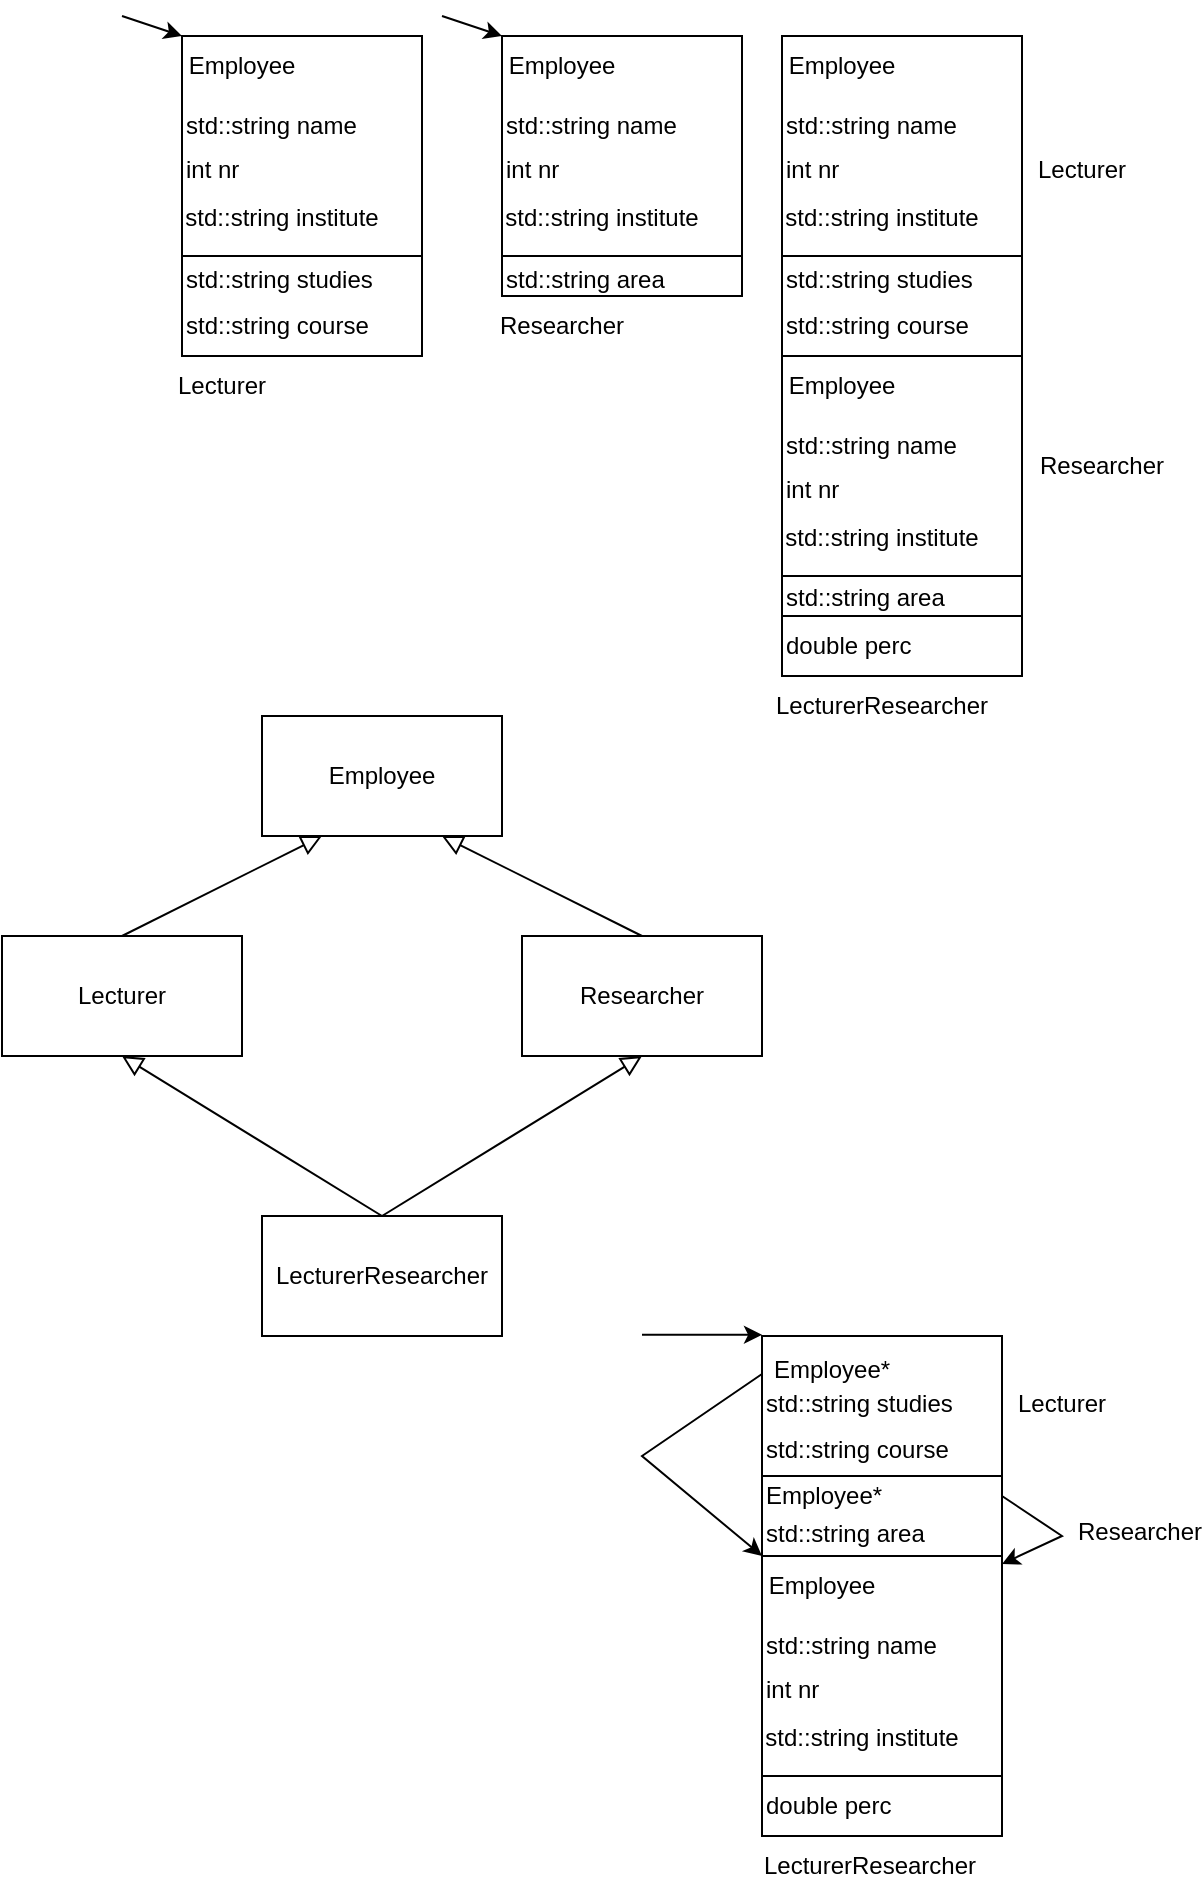 <mxfile version="22.0.3" type="device">
  <diagram name="Pagina-1" id="JRp5xNCqxEtz5N-wU-mI">
    <mxGraphModel dx="819" dy="482" grid="1" gridSize="10" guides="1" tooltips="1" connect="1" arrows="1" fold="1" page="1" pageScale="1" pageWidth="827" pageHeight="1169" math="0" shadow="0">
      <root>
        <mxCell id="0" />
        <mxCell id="1" parent="0" />
        <mxCell id="AJvE4rrnE6klCy9e74Wm-1" value="" style="rounded=0;whiteSpace=wrap;html=1;" vertex="1" parent="1">
          <mxGeometry x="100" y="120" width="120" height="160" as="geometry" />
        </mxCell>
        <mxCell id="AJvE4rrnE6klCy9e74Wm-2" value="Lecturer" style="text;html=1;strokeColor=none;fillColor=none;align=center;verticalAlign=middle;whiteSpace=wrap;rounded=0;" vertex="1" parent="1">
          <mxGeometry x="90" y="280" width="60" height="30" as="geometry" />
        </mxCell>
        <mxCell id="AJvE4rrnE6klCy9e74Wm-3" value="" style="rounded=0;whiteSpace=wrap;html=1;" vertex="1" parent="1">
          <mxGeometry x="100" y="120" width="120" height="110" as="geometry" />
        </mxCell>
        <mxCell id="AJvE4rrnE6klCy9e74Wm-4" value="Employee" style="text;html=1;strokeColor=none;fillColor=none;align=center;verticalAlign=middle;whiteSpace=wrap;rounded=0;" vertex="1" parent="1">
          <mxGeometry x="100" y="120" width="60" height="30" as="geometry" />
        </mxCell>
        <mxCell id="AJvE4rrnE6klCy9e74Wm-6" value="std::string name" style="text;html=1;strokeColor=none;fillColor=none;align=left;verticalAlign=middle;whiteSpace=wrap;rounded=0;" vertex="1" parent="1">
          <mxGeometry x="100" y="150" width="120" height="30" as="geometry" />
        </mxCell>
        <mxCell id="AJvE4rrnE6klCy9e74Wm-7" value="int nr" style="text;html=1;strokeColor=none;fillColor=none;align=left;verticalAlign=middle;whiteSpace=wrap;rounded=0;" vertex="1" parent="1">
          <mxGeometry x="100" y="172" width="60" height="30" as="geometry" />
        </mxCell>
        <mxCell id="AJvE4rrnE6klCy9e74Wm-8" value="std::string institute" style="text;html=1;strokeColor=none;fillColor=none;align=center;verticalAlign=middle;whiteSpace=wrap;rounded=0;" vertex="1" parent="1">
          <mxGeometry x="100" y="196" width="100" height="30" as="geometry" />
        </mxCell>
        <mxCell id="AJvE4rrnE6klCy9e74Wm-9" value="std::string studies" style="text;html=1;strokeColor=none;fillColor=none;align=left;verticalAlign=middle;whiteSpace=wrap;rounded=0;" vertex="1" parent="1">
          <mxGeometry x="100" y="227" width="120" height="30" as="geometry" />
        </mxCell>
        <mxCell id="AJvE4rrnE6klCy9e74Wm-11" value="std::string course" style="text;html=1;strokeColor=none;fillColor=none;align=left;verticalAlign=middle;whiteSpace=wrap;rounded=0;" vertex="1" parent="1">
          <mxGeometry x="100" y="250" width="120" height="30" as="geometry" />
        </mxCell>
        <mxCell id="AJvE4rrnE6klCy9e74Wm-12" value="" style="rounded=0;whiteSpace=wrap;html=1;" vertex="1" parent="1">
          <mxGeometry x="260" y="120" width="120" height="130" as="geometry" />
        </mxCell>
        <mxCell id="AJvE4rrnE6klCy9e74Wm-13" value="Researcher" style="text;html=1;strokeColor=none;fillColor=none;align=center;verticalAlign=middle;whiteSpace=wrap;rounded=0;" vertex="1" parent="1">
          <mxGeometry x="260" y="250" width="60" height="30" as="geometry" />
        </mxCell>
        <mxCell id="AJvE4rrnE6klCy9e74Wm-14" value="" style="rounded=0;whiteSpace=wrap;html=1;" vertex="1" parent="1">
          <mxGeometry x="260" y="120" width="120" height="110" as="geometry" />
        </mxCell>
        <mxCell id="AJvE4rrnE6klCy9e74Wm-15" value="Employee" style="text;html=1;strokeColor=none;fillColor=none;align=center;verticalAlign=middle;whiteSpace=wrap;rounded=0;" vertex="1" parent="1">
          <mxGeometry x="260" y="120" width="60" height="30" as="geometry" />
        </mxCell>
        <mxCell id="AJvE4rrnE6klCy9e74Wm-16" value="std::string name" style="text;html=1;strokeColor=none;fillColor=none;align=left;verticalAlign=middle;whiteSpace=wrap;rounded=0;" vertex="1" parent="1">
          <mxGeometry x="260" y="150" width="120" height="30" as="geometry" />
        </mxCell>
        <mxCell id="AJvE4rrnE6klCy9e74Wm-17" value="int nr" style="text;html=1;strokeColor=none;fillColor=none;align=left;verticalAlign=middle;whiteSpace=wrap;rounded=0;" vertex="1" parent="1">
          <mxGeometry x="260" y="172" width="60" height="30" as="geometry" />
        </mxCell>
        <mxCell id="AJvE4rrnE6klCy9e74Wm-18" value="std::string institute" style="text;html=1;strokeColor=none;fillColor=none;align=center;verticalAlign=middle;whiteSpace=wrap;rounded=0;" vertex="1" parent="1">
          <mxGeometry x="260" y="196" width="100" height="30" as="geometry" />
        </mxCell>
        <mxCell id="AJvE4rrnE6klCy9e74Wm-19" value="std::string area" style="text;html=1;strokeColor=none;fillColor=none;align=left;verticalAlign=middle;whiteSpace=wrap;rounded=0;" vertex="1" parent="1">
          <mxGeometry x="260" y="227" width="120" height="30" as="geometry" />
        </mxCell>
        <mxCell id="AJvE4rrnE6klCy9e74Wm-21" value="" style="endArrow=classic;html=1;rounded=0;entryX=0;entryY=0;entryDx=0;entryDy=0;" edge="1" parent="1" target="AJvE4rrnE6klCy9e74Wm-15">
          <mxGeometry width="50" height="50" relative="1" as="geometry">
            <mxPoint x="230" y="110" as="sourcePoint" />
            <mxPoint x="290" y="200" as="targetPoint" />
          </mxGeometry>
        </mxCell>
        <mxCell id="AJvE4rrnE6klCy9e74Wm-22" value="" style="endArrow=classic;html=1;rounded=0;entryX=0;entryY=0;entryDx=0;entryDy=0;" edge="1" parent="1">
          <mxGeometry width="50" height="50" relative="1" as="geometry">
            <mxPoint x="70" y="110" as="sourcePoint" />
            <mxPoint x="100" y="120" as="targetPoint" />
          </mxGeometry>
        </mxCell>
        <mxCell id="AJvE4rrnE6klCy9e74Wm-24" value="" style="rounded=0;whiteSpace=wrap;html=1;" vertex="1" parent="1">
          <mxGeometry x="400" y="120" width="120" height="320" as="geometry" />
        </mxCell>
        <mxCell id="AJvE4rrnE6klCy9e74Wm-26" value="" style="rounded=0;whiteSpace=wrap;html=1;" vertex="1" parent="1">
          <mxGeometry x="400" y="120" width="120" height="160" as="geometry" />
        </mxCell>
        <mxCell id="AJvE4rrnE6klCy9e74Wm-27" value="" style="rounded=0;whiteSpace=wrap;html=1;" vertex="1" parent="1">
          <mxGeometry x="400" y="120" width="120" height="110" as="geometry" />
        </mxCell>
        <mxCell id="AJvE4rrnE6klCy9e74Wm-28" value="Employee" style="text;html=1;strokeColor=none;fillColor=none;align=center;verticalAlign=middle;whiteSpace=wrap;rounded=0;" vertex="1" parent="1">
          <mxGeometry x="400" y="120" width="60" height="30" as="geometry" />
        </mxCell>
        <mxCell id="AJvE4rrnE6klCy9e74Wm-29" value="std::string name" style="text;html=1;strokeColor=none;fillColor=none;align=left;verticalAlign=middle;whiteSpace=wrap;rounded=0;" vertex="1" parent="1">
          <mxGeometry x="400" y="150" width="120" height="30" as="geometry" />
        </mxCell>
        <mxCell id="AJvE4rrnE6klCy9e74Wm-30" value="int nr" style="text;html=1;strokeColor=none;fillColor=none;align=left;verticalAlign=middle;whiteSpace=wrap;rounded=0;" vertex="1" parent="1">
          <mxGeometry x="400" y="172" width="60" height="30" as="geometry" />
        </mxCell>
        <mxCell id="AJvE4rrnE6klCy9e74Wm-31" value="std::string institute" style="text;html=1;strokeColor=none;fillColor=none;align=center;verticalAlign=middle;whiteSpace=wrap;rounded=0;" vertex="1" parent="1">
          <mxGeometry x="400" y="196" width="100" height="30" as="geometry" />
        </mxCell>
        <mxCell id="AJvE4rrnE6klCy9e74Wm-32" value="std::string studies" style="text;html=1;strokeColor=none;fillColor=none;align=left;verticalAlign=middle;whiteSpace=wrap;rounded=0;" vertex="1" parent="1">
          <mxGeometry x="400" y="227" width="120" height="30" as="geometry" />
        </mxCell>
        <mxCell id="AJvE4rrnE6klCy9e74Wm-33" value="std::string course" style="text;html=1;strokeColor=none;fillColor=none;align=left;verticalAlign=middle;whiteSpace=wrap;rounded=0;" vertex="1" parent="1">
          <mxGeometry x="400" y="250" width="120" height="30" as="geometry" />
        </mxCell>
        <mxCell id="AJvE4rrnE6klCy9e74Wm-34" value="" style="rounded=0;whiteSpace=wrap;html=1;" vertex="1" parent="1">
          <mxGeometry x="400" y="280" width="120" height="130" as="geometry" />
        </mxCell>
        <mxCell id="AJvE4rrnE6klCy9e74Wm-35" value="" style="rounded=0;whiteSpace=wrap;html=1;" vertex="1" parent="1">
          <mxGeometry x="400" y="280" width="120" height="110" as="geometry" />
        </mxCell>
        <mxCell id="AJvE4rrnE6klCy9e74Wm-36" value="Employee" style="text;html=1;strokeColor=none;fillColor=none;align=center;verticalAlign=middle;whiteSpace=wrap;rounded=0;" vertex="1" parent="1">
          <mxGeometry x="400" y="280" width="60" height="30" as="geometry" />
        </mxCell>
        <mxCell id="AJvE4rrnE6klCy9e74Wm-37" value="std::string name" style="text;html=1;strokeColor=none;fillColor=none;align=left;verticalAlign=middle;whiteSpace=wrap;rounded=0;" vertex="1" parent="1">
          <mxGeometry x="400" y="310" width="120" height="30" as="geometry" />
        </mxCell>
        <mxCell id="AJvE4rrnE6klCy9e74Wm-38" value="int nr" style="text;html=1;strokeColor=none;fillColor=none;align=left;verticalAlign=middle;whiteSpace=wrap;rounded=0;" vertex="1" parent="1">
          <mxGeometry x="400" y="332" width="60" height="30" as="geometry" />
        </mxCell>
        <mxCell id="AJvE4rrnE6klCy9e74Wm-39" value="std::string institute" style="text;html=1;strokeColor=none;fillColor=none;align=center;verticalAlign=middle;whiteSpace=wrap;rounded=0;" vertex="1" parent="1">
          <mxGeometry x="400" y="356" width="100" height="30" as="geometry" />
        </mxCell>
        <mxCell id="AJvE4rrnE6klCy9e74Wm-40" value="std::string area" style="text;html=1;strokeColor=none;fillColor=none;align=left;verticalAlign=middle;whiteSpace=wrap;rounded=0;" vertex="1" parent="1">
          <mxGeometry x="400" y="386" width="120" height="30" as="geometry" />
        </mxCell>
        <mxCell id="AJvE4rrnE6klCy9e74Wm-41" value="double perc" style="text;html=1;strokeColor=none;fillColor=none;align=left;verticalAlign=middle;whiteSpace=wrap;rounded=0;" vertex="1" parent="1">
          <mxGeometry x="400" y="410" width="100" height="30" as="geometry" />
        </mxCell>
        <mxCell id="AJvE4rrnE6klCy9e74Wm-42" value="LecturerResearcher" style="text;html=1;strokeColor=none;fillColor=none;align=center;verticalAlign=middle;whiteSpace=wrap;rounded=0;" vertex="1" parent="1">
          <mxGeometry x="420" y="440" width="60" height="30" as="geometry" />
        </mxCell>
        <mxCell id="AJvE4rrnE6klCy9e74Wm-43" value="Lecturer" style="text;html=1;strokeColor=none;fillColor=none;align=center;verticalAlign=middle;whiteSpace=wrap;rounded=0;" vertex="1" parent="1">
          <mxGeometry x="520" y="172" width="60" height="30" as="geometry" />
        </mxCell>
        <mxCell id="AJvE4rrnE6klCy9e74Wm-44" value="Researcher" style="text;html=1;strokeColor=none;fillColor=none;align=center;verticalAlign=middle;whiteSpace=wrap;rounded=0;" vertex="1" parent="1">
          <mxGeometry x="530" y="320" width="60" height="30" as="geometry" />
        </mxCell>
        <mxCell id="AJvE4rrnE6klCy9e74Wm-46" value="Employee" style="rounded=0;whiteSpace=wrap;html=1;" vertex="1" parent="1">
          <mxGeometry x="140" y="460" width="120" height="60" as="geometry" />
        </mxCell>
        <mxCell id="AJvE4rrnE6klCy9e74Wm-47" value="Researcher" style="rounded=0;whiteSpace=wrap;html=1;" vertex="1" parent="1">
          <mxGeometry x="270" y="570" width="120" height="60" as="geometry" />
        </mxCell>
        <mxCell id="AJvE4rrnE6klCy9e74Wm-48" value="Lecturer" style="rounded=0;whiteSpace=wrap;html=1;" vertex="1" parent="1">
          <mxGeometry x="10" y="570" width="120" height="60" as="geometry" />
        </mxCell>
        <mxCell id="AJvE4rrnE6klCy9e74Wm-49" value="LecturerResearcher" style="rounded=0;whiteSpace=wrap;html=1;" vertex="1" parent="1">
          <mxGeometry x="140" y="710" width="120" height="60" as="geometry" />
        </mxCell>
        <mxCell id="AJvE4rrnE6klCy9e74Wm-50" value="" style="endArrow=block;html=1;rounded=0;align=center;verticalAlign=bottom;endFill=0;labelBackgroundColor=none;endSize=8;entryX=0.25;entryY=1;entryDx=0;entryDy=0;exitX=0.5;exitY=0;exitDx=0;exitDy=0;" edge="1" parent="1" source="AJvE4rrnE6klCy9e74Wm-48" target="AJvE4rrnE6klCy9e74Wm-46">
          <mxGeometry relative="1" as="geometry">
            <mxPoint x="200" y="610" as="sourcePoint" />
            <mxPoint x="360" y="610" as="targetPoint" />
          </mxGeometry>
        </mxCell>
        <mxCell id="AJvE4rrnE6klCy9e74Wm-51" value="" style="resizable=0;html=1;align=center;verticalAlign=top;labelBackgroundColor=none;" connectable="0" vertex="1" parent="AJvE4rrnE6klCy9e74Wm-50">
          <mxGeometry relative="1" as="geometry" />
        </mxCell>
        <mxCell id="AJvE4rrnE6klCy9e74Wm-52" value="" style="endArrow=block;html=1;rounded=0;align=center;verticalAlign=bottom;endFill=0;labelBackgroundColor=none;endSize=8;entryX=0.75;entryY=1;entryDx=0;entryDy=0;exitX=0.5;exitY=0;exitDx=0;exitDy=0;" edge="1" parent="1" source="AJvE4rrnE6klCy9e74Wm-47" target="AJvE4rrnE6klCy9e74Wm-46">
          <mxGeometry relative="1" as="geometry">
            <mxPoint x="80" y="580" as="sourcePoint" />
            <mxPoint x="180" y="530" as="targetPoint" />
          </mxGeometry>
        </mxCell>
        <mxCell id="AJvE4rrnE6klCy9e74Wm-53" value="" style="resizable=0;html=1;align=center;verticalAlign=top;labelBackgroundColor=none;" connectable="0" vertex="1" parent="AJvE4rrnE6klCy9e74Wm-52">
          <mxGeometry relative="1" as="geometry" />
        </mxCell>
        <mxCell id="AJvE4rrnE6klCy9e74Wm-54" value="" style="endArrow=block;html=1;rounded=0;align=center;verticalAlign=bottom;endFill=0;labelBackgroundColor=none;endSize=8;entryX=0.5;entryY=1;entryDx=0;entryDy=0;exitX=0.5;exitY=0;exitDx=0;exitDy=0;" edge="1" parent="1" source="AJvE4rrnE6klCy9e74Wm-49" target="AJvE4rrnE6klCy9e74Wm-47">
          <mxGeometry relative="1" as="geometry">
            <mxPoint x="90" y="590" as="sourcePoint" />
            <mxPoint x="190" y="540" as="targetPoint" />
          </mxGeometry>
        </mxCell>
        <mxCell id="AJvE4rrnE6klCy9e74Wm-55" value="" style="resizable=0;html=1;align=center;verticalAlign=top;labelBackgroundColor=none;" connectable="0" vertex="1" parent="AJvE4rrnE6klCy9e74Wm-54">
          <mxGeometry relative="1" as="geometry" />
        </mxCell>
        <mxCell id="AJvE4rrnE6klCy9e74Wm-56" value="" style="endArrow=block;html=1;rounded=0;align=center;verticalAlign=bottom;endFill=0;labelBackgroundColor=none;endSize=8;entryX=0.5;entryY=1;entryDx=0;entryDy=0;exitX=0.5;exitY=0;exitDx=0;exitDy=0;" edge="1" parent="1" source="AJvE4rrnE6klCy9e74Wm-49" target="AJvE4rrnE6klCy9e74Wm-48">
          <mxGeometry relative="1" as="geometry">
            <mxPoint x="100" y="600" as="sourcePoint" />
            <mxPoint x="200" y="550" as="targetPoint" />
          </mxGeometry>
        </mxCell>
        <mxCell id="AJvE4rrnE6klCy9e74Wm-57" value="" style="resizable=0;html=1;align=center;verticalAlign=top;labelBackgroundColor=none;" connectable="0" vertex="1" parent="AJvE4rrnE6klCy9e74Wm-56">
          <mxGeometry relative="1" as="geometry" />
        </mxCell>
        <mxCell id="AJvE4rrnE6klCy9e74Wm-58" value="" style="rounded=0;whiteSpace=wrap;html=1;" vertex="1" parent="1">
          <mxGeometry x="390" y="770" width="120" height="250" as="geometry" />
        </mxCell>
        <mxCell id="AJvE4rrnE6klCy9e74Wm-59" value="" style="rounded=0;whiteSpace=wrap;html=1;" vertex="1" parent="1">
          <mxGeometry x="390" y="770" width="120" height="110" as="geometry" />
        </mxCell>
        <mxCell id="AJvE4rrnE6klCy9e74Wm-60" value="" style="rounded=0;whiteSpace=wrap;html=1;" vertex="1" parent="1">
          <mxGeometry x="390" y="880" width="120" height="110" as="geometry" />
        </mxCell>
        <mxCell id="AJvE4rrnE6klCy9e74Wm-61" value="Employee" style="text;html=1;strokeColor=none;fillColor=none;align=center;verticalAlign=middle;whiteSpace=wrap;rounded=0;" vertex="1" parent="1">
          <mxGeometry x="390" y="880" width="60" height="30" as="geometry" />
        </mxCell>
        <mxCell id="AJvE4rrnE6klCy9e74Wm-62" value="std::string name" style="text;html=1;strokeColor=none;fillColor=none;align=left;verticalAlign=middle;whiteSpace=wrap;rounded=0;" vertex="1" parent="1">
          <mxGeometry x="390" y="910" width="120" height="30" as="geometry" />
        </mxCell>
        <mxCell id="AJvE4rrnE6klCy9e74Wm-63" value="int nr" style="text;html=1;strokeColor=none;fillColor=none;align=left;verticalAlign=middle;whiteSpace=wrap;rounded=0;" vertex="1" parent="1">
          <mxGeometry x="390" y="932" width="60" height="30" as="geometry" />
        </mxCell>
        <mxCell id="AJvE4rrnE6klCy9e74Wm-64" value="std::string institute" style="text;html=1;strokeColor=none;fillColor=none;align=center;verticalAlign=middle;whiteSpace=wrap;rounded=0;" vertex="1" parent="1">
          <mxGeometry x="390" y="956" width="100" height="30" as="geometry" />
        </mxCell>
        <mxCell id="AJvE4rrnE6klCy9e74Wm-65" value="std::string studies" style="text;html=1;strokeColor=none;fillColor=none;align=left;verticalAlign=middle;whiteSpace=wrap;rounded=0;" vertex="1" parent="1">
          <mxGeometry x="390" y="789" width="120" height="30" as="geometry" />
        </mxCell>
        <mxCell id="AJvE4rrnE6klCy9e74Wm-66" value="std::string course" style="text;html=1;strokeColor=none;fillColor=none;align=left;verticalAlign=middle;whiteSpace=wrap;rounded=0;" vertex="1" parent="1">
          <mxGeometry x="390" y="812" width="120" height="30" as="geometry" />
        </mxCell>
        <mxCell id="AJvE4rrnE6klCy9e74Wm-67" value="" style="rounded=0;whiteSpace=wrap;html=1;" vertex="1" parent="1">
          <mxGeometry x="390" y="840" width="120" height="40" as="geometry" />
        </mxCell>
        <mxCell id="AJvE4rrnE6klCy9e74Wm-73" value="std::string area" style="text;html=1;strokeColor=none;fillColor=none;align=left;verticalAlign=middle;whiteSpace=wrap;rounded=0;" vertex="1" parent="1">
          <mxGeometry x="390" y="854" width="120" height="30" as="geometry" />
        </mxCell>
        <mxCell id="AJvE4rrnE6klCy9e74Wm-74" value="double perc" style="text;html=1;strokeColor=none;fillColor=none;align=left;verticalAlign=middle;whiteSpace=wrap;rounded=0;" vertex="1" parent="1">
          <mxGeometry x="390" y="990" width="100" height="30" as="geometry" />
        </mxCell>
        <mxCell id="AJvE4rrnE6klCy9e74Wm-75" value="LecturerResearcher" style="text;html=1;strokeColor=none;fillColor=none;align=center;verticalAlign=middle;whiteSpace=wrap;rounded=0;" vertex="1" parent="1">
          <mxGeometry x="414" y="1020" width="60" height="30" as="geometry" />
        </mxCell>
        <mxCell id="AJvE4rrnE6klCy9e74Wm-76" value="Lecturer" style="text;html=1;strokeColor=none;fillColor=none;align=center;verticalAlign=middle;whiteSpace=wrap;rounded=0;" vertex="1" parent="1">
          <mxGeometry x="510" y="789" width="60" height="30" as="geometry" />
        </mxCell>
        <mxCell id="AJvE4rrnE6klCy9e74Wm-77" value="Researcher" style="text;html=1;strokeColor=none;fillColor=none;align=center;verticalAlign=middle;whiteSpace=wrap;rounded=0;" vertex="1" parent="1">
          <mxGeometry x="549" y="853" width="60" height="30" as="geometry" />
        </mxCell>
        <mxCell id="AJvE4rrnE6klCy9e74Wm-78" value="Employee*" style="text;html=1;strokeColor=none;fillColor=none;align=left;verticalAlign=middle;whiteSpace=wrap;rounded=0;" vertex="1" parent="1">
          <mxGeometry x="390" y="835" width="120" height="30" as="geometry" />
        </mxCell>
        <mxCell id="AJvE4rrnE6klCy9e74Wm-79" value="" style="endArrow=classic;html=1;rounded=0;exitX=1;exitY=0.5;exitDx=0;exitDy=0;entryX=1;entryY=1;entryDx=0;entryDy=0;" edge="1" parent="1" source="AJvE4rrnE6klCy9e74Wm-78" target="AJvE4rrnE6klCy9e74Wm-73">
          <mxGeometry width="50" height="50" relative="1" as="geometry">
            <mxPoint x="590" y="970" as="sourcePoint" />
            <mxPoint x="640" y="920" as="targetPoint" />
            <Array as="points">
              <mxPoint x="540" y="870" />
            </Array>
          </mxGeometry>
        </mxCell>
        <mxCell id="AJvE4rrnE6klCy9e74Wm-80" value="Employee*" style="text;html=1;strokeColor=none;fillColor=none;align=left;verticalAlign=middle;whiteSpace=wrap;rounded=0;" vertex="1" parent="1">
          <mxGeometry x="394" y="772" width="120" height="30" as="geometry" />
        </mxCell>
        <mxCell id="AJvE4rrnE6klCy9e74Wm-81" value="" style="endArrow=classic;html=1;rounded=0;exitX=0;exitY=0;exitDx=0;exitDy=0;entryX=0;entryY=0;entryDx=0;entryDy=0;" edge="1" parent="1" source="AJvE4rrnE6klCy9e74Wm-65" target="AJvE4rrnE6klCy9e74Wm-61">
          <mxGeometry width="50" height="50" relative="1" as="geometry">
            <mxPoint x="520" y="860" as="sourcePoint" />
            <mxPoint x="700" y="807" as="targetPoint" />
            <Array as="points">
              <mxPoint x="330" y="830" />
            </Array>
          </mxGeometry>
        </mxCell>
        <mxCell id="AJvE4rrnE6klCy9e74Wm-82" value="" style="endArrow=classic;html=1;rounded=0;" edge="1" parent="1">
          <mxGeometry width="50" height="50" relative="1" as="geometry">
            <mxPoint x="330" y="769.43" as="sourcePoint" />
            <mxPoint x="390" y="769.43" as="targetPoint" />
          </mxGeometry>
        </mxCell>
      </root>
    </mxGraphModel>
  </diagram>
</mxfile>
